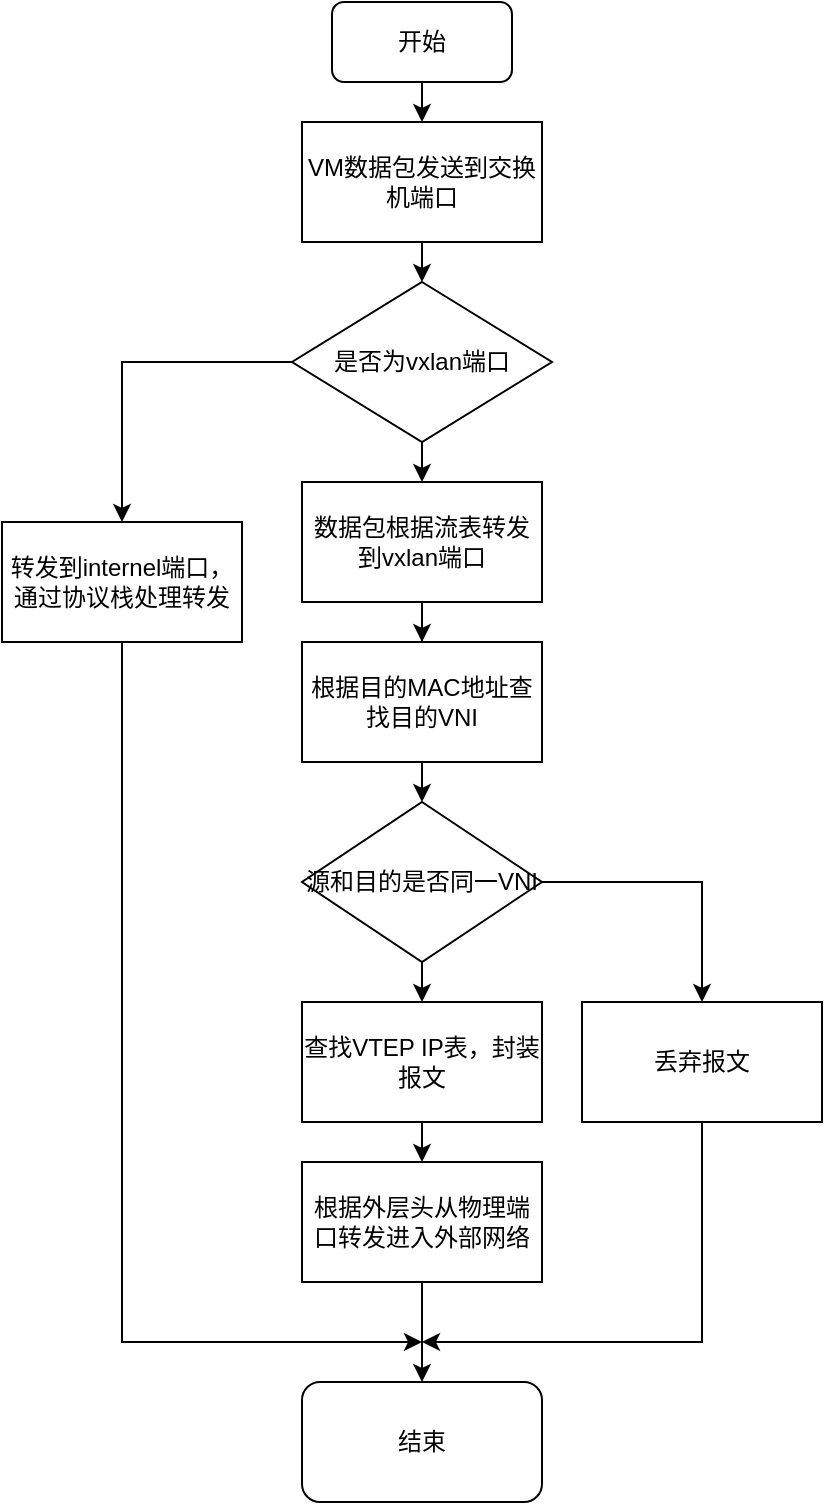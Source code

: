 <mxfile version="23.1.7" type="github">
  <diagram name="第 1 页" id="X2_MCy6Nui2UPp4Mtz_P">
    <mxGraphModel dx="906" dy="465" grid="1" gridSize="10" guides="1" tooltips="1" connect="1" arrows="1" fold="1" page="1" pageScale="1" pageWidth="827" pageHeight="1169" math="0" shadow="0">
      <root>
        <mxCell id="0" />
        <mxCell id="1" parent="0" />
        <mxCell id="t-HiWtK89xboQnCc3zS1-15" style="edgeStyle=orthogonalEdgeStyle;rounded=0;orthogonalLoop=1;jettySize=auto;html=1;exitX=0.5;exitY=1;exitDx=0;exitDy=0;entryX=0.5;entryY=0;entryDx=0;entryDy=0;" edge="1" parent="1" source="t-HiWtK89xboQnCc3zS1-1" target="t-HiWtK89xboQnCc3zS1-2">
          <mxGeometry relative="1" as="geometry" />
        </mxCell>
        <mxCell id="t-HiWtK89xboQnCc3zS1-1" value="开始" style="rounded=1;whiteSpace=wrap;html=1;" vertex="1" parent="1">
          <mxGeometry x="355" y="40" width="90" height="40" as="geometry" />
        </mxCell>
        <mxCell id="t-HiWtK89xboQnCc3zS1-18" style="edgeStyle=orthogonalEdgeStyle;rounded=0;orthogonalLoop=1;jettySize=auto;html=1;exitX=0.5;exitY=1;exitDx=0;exitDy=0;entryX=0.5;entryY=0;entryDx=0;entryDy=0;" edge="1" parent="1" source="t-HiWtK89xboQnCc3zS1-2" target="t-HiWtK89xboQnCc3zS1-3">
          <mxGeometry relative="1" as="geometry" />
        </mxCell>
        <mxCell id="t-HiWtK89xboQnCc3zS1-2" value="VM数据包发送到交换机端口" style="rounded=0;whiteSpace=wrap;html=1;" vertex="1" parent="1">
          <mxGeometry x="340" y="100" width="120" height="60" as="geometry" />
        </mxCell>
        <mxCell id="t-HiWtK89xboQnCc3zS1-19" style="edgeStyle=orthogonalEdgeStyle;rounded=0;orthogonalLoop=1;jettySize=auto;html=1;exitX=0.5;exitY=1;exitDx=0;exitDy=0;entryX=0.5;entryY=0;entryDx=0;entryDy=0;" edge="1" parent="1" source="t-HiWtK89xboQnCc3zS1-3" target="t-HiWtK89xboQnCc3zS1-4">
          <mxGeometry relative="1" as="geometry" />
        </mxCell>
        <mxCell id="t-HiWtK89xboQnCc3zS1-25" style="edgeStyle=orthogonalEdgeStyle;rounded=0;orthogonalLoop=1;jettySize=auto;html=1;exitX=0;exitY=0.5;exitDx=0;exitDy=0;" edge="1" parent="1" source="t-HiWtK89xboQnCc3zS1-3" target="t-HiWtK89xboQnCc3zS1-13">
          <mxGeometry relative="1" as="geometry" />
        </mxCell>
        <mxCell id="t-HiWtK89xboQnCc3zS1-3" value="是否为vxlan端口" style="rhombus;whiteSpace=wrap;html=1;" vertex="1" parent="1">
          <mxGeometry x="335" y="180" width="130" height="80" as="geometry" />
        </mxCell>
        <mxCell id="t-HiWtK89xboQnCc3zS1-20" style="edgeStyle=orthogonalEdgeStyle;rounded=0;orthogonalLoop=1;jettySize=auto;html=1;entryX=0.5;entryY=0;entryDx=0;entryDy=0;" edge="1" parent="1" source="t-HiWtK89xboQnCc3zS1-4" target="t-HiWtK89xboQnCc3zS1-6">
          <mxGeometry relative="1" as="geometry" />
        </mxCell>
        <mxCell id="t-HiWtK89xboQnCc3zS1-4" value="数据包根据流表转发到vxlan端口" style="rounded=0;whiteSpace=wrap;html=1;" vertex="1" parent="1">
          <mxGeometry x="340" y="280" width="120" height="60" as="geometry" />
        </mxCell>
        <mxCell id="t-HiWtK89xboQnCc3zS1-21" style="edgeStyle=orthogonalEdgeStyle;rounded=0;orthogonalLoop=1;jettySize=auto;html=1;exitX=0.5;exitY=1;exitDx=0;exitDy=0;entryX=0.5;entryY=0;entryDx=0;entryDy=0;" edge="1" parent="1" source="t-HiWtK89xboQnCc3zS1-6" target="t-HiWtK89xboQnCc3zS1-16">
          <mxGeometry relative="1" as="geometry" />
        </mxCell>
        <mxCell id="t-HiWtK89xboQnCc3zS1-6" value="根据目的MAC地址查找目的VNI" style="rounded=0;whiteSpace=wrap;html=1;" vertex="1" parent="1">
          <mxGeometry x="340" y="360" width="120" height="60" as="geometry" />
        </mxCell>
        <mxCell id="t-HiWtK89xboQnCc3zS1-23" style="edgeStyle=orthogonalEdgeStyle;rounded=0;orthogonalLoop=1;jettySize=auto;html=1;exitX=0.5;exitY=1;exitDx=0;exitDy=0;entryX=0.5;entryY=0;entryDx=0;entryDy=0;" edge="1" parent="1" source="t-HiWtK89xboQnCc3zS1-8" target="t-HiWtK89xboQnCc3zS1-9">
          <mxGeometry relative="1" as="geometry" />
        </mxCell>
        <mxCell id="t-HiWtK89xboQnCc3zS1-8" value="查找VTEP IP表，封装报文" style="rounded=0;whiteSpace=wrap;html=1;" vertex="1" parent="1">
          <mxGeometry x="340" y="540" width="120" height="60" as="geometry" />
        </mxCell>
        <mxCell id="t-HiWtK89xboQnCc3zS1-24" style="edgeStyle=orthogonalEdgeStyle;rounded=0;orthogonalLoop=1;jettySize=auto;html=1;exitX=0.5;exitY=1;exitDx=0;exitDy=0;entryX=0.5;entryY=0;entryDx=0;entryDy=0;" edge="1" parent="1" source="t-HiWtK89xboQnCc3zS1-9" target="t-HiWtK89xboQnCc3zS1-10">
          <mxGeometry relative="1" as="geometry" />
        </mxCell>
        <mxCell id="t-HiWtK89xboQnCc3zS1-9" value="根据外层头从物理端口转发进入外部网络" style="rounded=0;whiteSpace=wrap;html=1;" vertex="1" parent="1">
          <mxGeometry x="340" y="620" width="120" height="60" as="geometry" />
        </mxCell>
        <mxCell id="t-HiWtK89xboQnCc3zS1-10" value="结束" style="rounded=1;whiteSpace=wrap;html=1;" vertex="1" parent="1">
          <mxGeometry x="340" y="730" width="120" height="60" as="geometry" />
        </mxCell>
        <mxCell id="t-HiWtK89xboQnCc3zS1-28" style="edgeStyle=orthogonalEdgeStyle;rounded=0;orthogonalLoop=1;jettySize=auto;html=1;exitX=0.5;exitY=1;exitDx=0;exitDy=0;" edge="1" parent="1" source="t-HiWtK89xboQnCc3zS1-12">
          <mxGeometry relative="1" as="geometry">
            <mxPoint x="400" y="710" as="targetPoint" />
            <Array as="points">
              <mxPoint x="540" y="710" />
            </Array>
          </mxGeometry>
        </mxCell>
        <mxCell id="t-HiWtK89xboQnCc3zS1-12" value="丢弃报文" style="rounded=0;whiteSpace=wrap;html=1;" vertex="1" parent="1">
          <mxGeometry x="480" y="540" width="120" height="60" as="geometry" />
        </mxCell>
        <mxCell id="t-HiWtK89xboQnCc3zS1-26" style="edgeStyle=orthogonalEdgeStyle;rounded=0;orthogonalLoop=1;jettySize=auto;html=1;exitX=0.5;exitY=1;exitDx=0;exitDy=0;" edge="1" parent="1" source="t-HiWtK89xboQnCc3zS1-13">
          <mxGeometry relative="1" as="geometry">
            <mxPoint x="400" y="710" as="targetPoint" />
            <Array as="points">
              <mxPoint x="250" y="710" />
            </Array>
          </mxGeometry>
        </mxCell>
        <mxCell id="t-HiWtK89xboQnCc3zS1-13" value="转发到internel端口，通过协议栈处理转发" style="rounded=0;whiteSpace=wrap;html=1;" vertex="1" parent="1">
          <mxGeometry x="190" y="300" width="120" height="60" as="geometry" />
        </mxCell>
        <mxCell id="t-HiWtK89xboQnCc3zS1-22" style="edgeStyle=orthogonalEdgeStyle;rounded=0;orthogonalLoop=1;jettySize=auto;html=1;exitX=0.5;exitY=1;exitDx=0;exitDy=0;entryX=0.5;entryY=0;entryDx=0;entryDy=0;" edge="1" parent="1" source="t-HiWtK89xboQnCc3zS1-16" target="t-HiWtK89xboQnCc3zS1-8">
          <mxGeometry relative="1" as="geometry" />
        </mxCell>
        <mxCell id="t-HiWtK89xboQnCc3zS1-27" style="edgeStyle=orthogonalEdgeStyle;rounded=0;orthogonalLoop=1;jettySize=auto;html=1;exitX=1;exitY=0.5;exitDx=0;exitDy=0;" edge="1" parent="1" source="t-HiWtK89xboQnCc3zS1-16" target="t-HiWtK89xboQnCc3zS1-12">
          <mxGeometry relative="1" as="geometry" />
        </mxCell>
        <mxCell id="t-HiWtK89xboQnCc3zS1-16" value="源和目的是否同一VNI" style="rhombus;whiteSpace=wrap;html=1;" vertex="1" parent="1">
          <mxGeometry x="340" y="440" width="120" height="80" as="geometry" />
        </mxCell>
      </root>
    </mxGraphModel>
  </diagram>
</mxfile>
